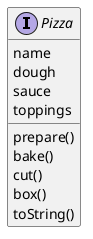 @startuml
interface Pizza{
    name
    dough
    sauce
    toppings

    prepare()
    bake()
    cut()
    box()
    toString()
}
@enduml
